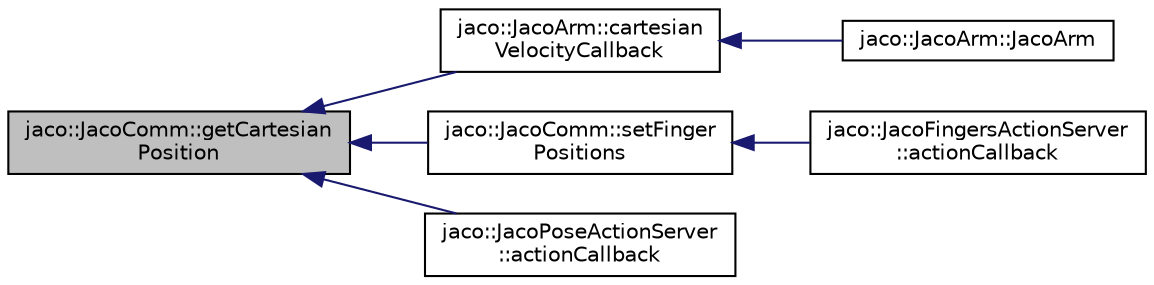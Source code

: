 digraph "jaco::JacoComm::getCartesianPosition"
{
  edge [fontname="Helvetica",fontsize="10",labelfontname="Helvetica",labelfontsize="10"];
  node [fontname="Helvetica",fontsize="10",shape=record];
  rankdir="LR";
  Node1 [label="jaco::JacoComm::getCartesian\lPosition",height=0.2,width=0.4,color="black", fillcolor="grey75", style="filled", fontcolor="black"];
  Node1 -> Node2 [dir="back",color="midnightblue",fontsize="10",style="solid"];
  Node2 [label="jaco::JacoArm::cartesian\lVelocityCallback",height=0.2,width=0.4,color="black", fillcolor="white", style="filled",URL="$classjaco_1_1_jaco_arm.html#a091f2eaffef84362f69e3b49482982db"];
  Node2 -> Node3 [dir="back",color="midnightblue",fontsize="10",style="solid"];
  Node3 [label="jaco::JacoArm::JacoArm",height=0.2,width=0.4,color="black", fillcolor="white", style="filled",URL="$classjaco_1_1_jaco_arm.html#ab29d25cb3b4bafdc523cbe271c801681"];
  Node1 -> Node4 [dir="back",color="midnightblue",fontsize="10",style="solid"];
  Node4 [label="jaco::JacoComm::setFinger\lPositions",height=0.2,width=0.4,color="black", fillcolor="white", style="filled",URL="$classjaco_1_1_jaco_comm.html#a5cdc217373b923f7de2ed468150281fa",tooltip="Sets the finger positions. "];
  Node4 -> Node5 [dir="back",color="midnightblue",fontsize="10",style="solid"];
  Node5 [label="jaco::JacoFingersActionServer\l::actionCallback",height=0.2,width=0.4,color="black", fillcolor="white", style="filled",URL="$classjaco_1_1_jaco_fingers_action_server.html#a642f494b27d513457e9f29de7a4b31b6"];
  Node1 -> Node6 [dir="back",color="midnightblue",fontsize="10",style="solid"];
  Node6 [label="jaco::JacoPoseActionServer\l::actionCallback",height=0.2,width=0.4,color="black", fillcolor="white", style="filled",URL="$classjaco_1_1_jaco_pose_action_server.html#a82396bb5f219f54518a80493bfd38f26"];
}

